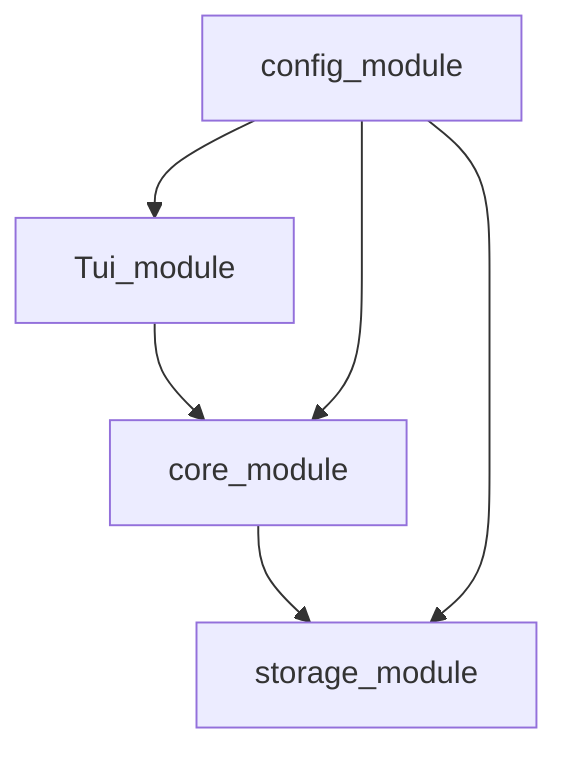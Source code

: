 graph TB


    Tui_module --> core_module
    core_module --> storage_module
    config_module --> Tui_module
    config_module --> core_module
    config_module --> storage_module